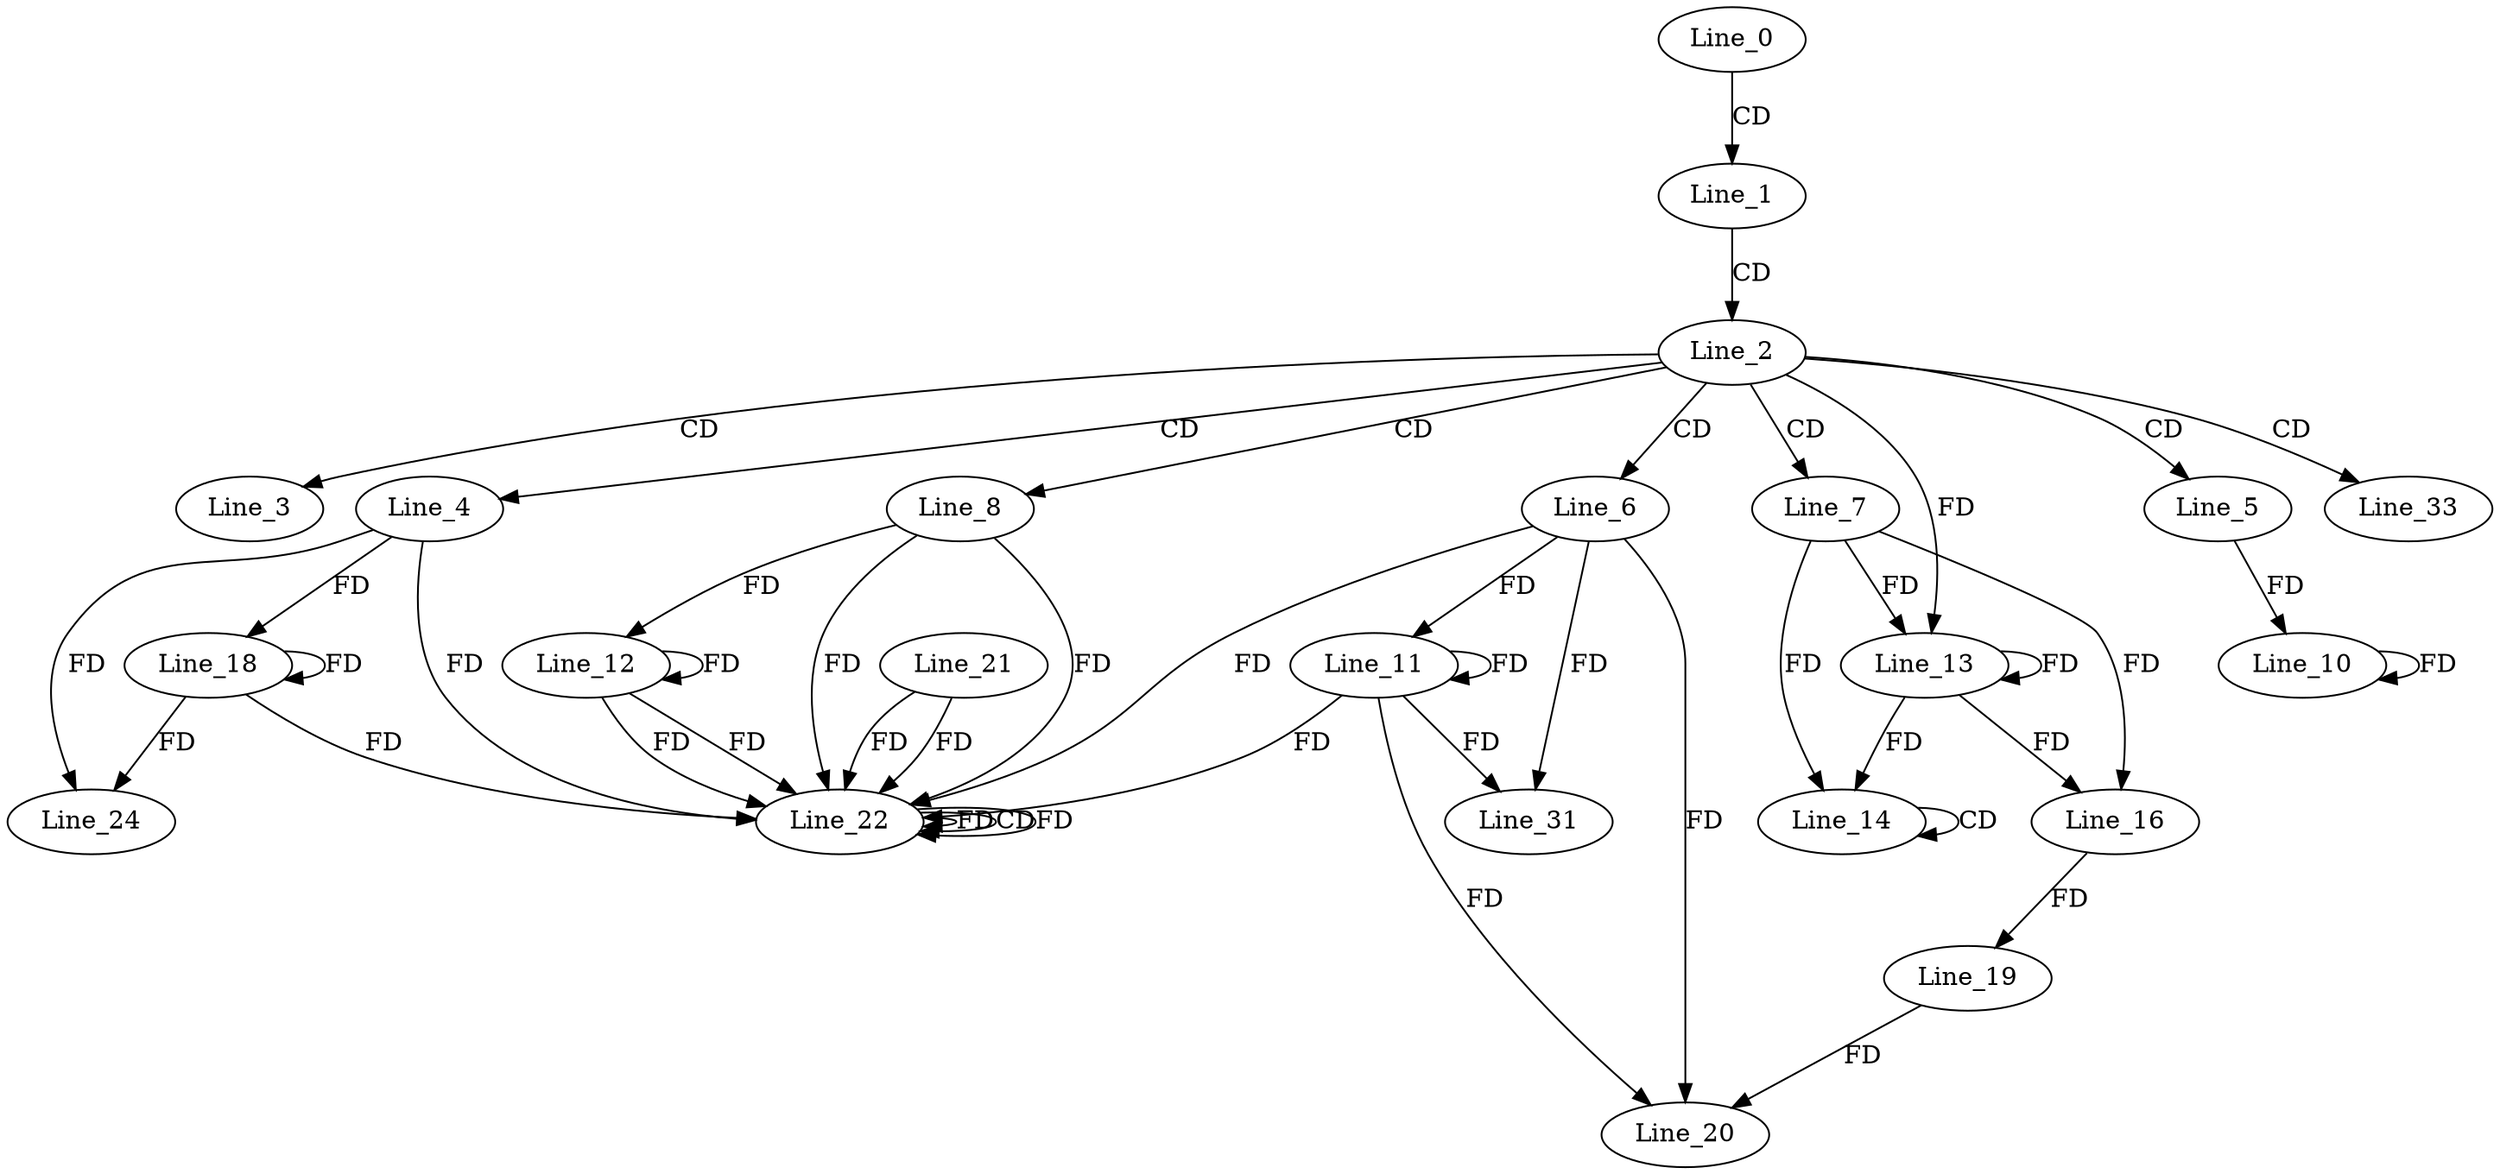 digraph G {
  Line_0;
  Line_1;
  Line_2;
  Line_3;
  Line_4;
  Line_5;
  Line_6;
  Line_7;
  Line_8;
  Line_10;
  Line_11;
  Line_12;
  Line_13;
  Line_13;
  Line_14;
  Line_14;
  Line_16;
  Line_18;
  Line_16;
  Line_19;
  Line_20;
  Line_19;
  Line_22;
  Line_21;
  Line_22;
  Line_22;
  Line_22;
  Line_24;
  Line_31;
  Line_33;
  Line_0 -> Line_1 [ label="CD" ];
  Line_1 -> Line_2 [ label="CD" ];
  Line_2 -> Line_3 [ label="CD" ];
  Line_2 -> Line_4 [ label="CD" ];
  Line_2 -> Line_5 [ label="CD" ];
  Line_2 -> Line_6 [ label="CD" ];
  Line_2 -> Line_7 [ label="CD" ];
  Line_2 -> Line_8 [ label="CD" ];
  Line_5 -> Line_10 [ label="FD" ];
  Line_10 -> Line_10 [ label="FD" ];
  Line_6 -> Line_11 [ label="FD" ];
  Line_11 -> Line_11 [ label="FD" ];
  Line_8 -> Line_12 [ label="FD" ];
  Line_12 -> Line_12 [ label="FD" ];
  Line_7 -> Line_13 [ label="FD" ];
  Line_13 -> Line_13 [ label="FD" ];
  Line_2 -> Line_13 [ label="FD" ];
  Line_14 -> Line_14 [ label="CD" ];
  Line_7 -> Line_14 [ label="FD" ];
  Line_13 -> Line_14 [ label="FD" ];
  Line_7 -> Line_16 [ label="FD" ];
  Line_13 -> Line_16 [ label="FD" ];
  Line_18 -> Line_18 [ label="FD" ];
  Line_4 -> Line_18 [ label="FD" ];
  Line_16 -> Line_19 [ label="FD" ];
  Line_6 -> Line_20 [ label="FD" ];
  Line_11 -> Line_20 [ label="FD" ];
  Line_19 -> Line_20 [ label="FD" ];
  Line_22 -> Line_22 [ label="FD" ];
  Line_21 -> Line_22 [ label="FD" ];
  Line_18 -> Line_22 [ label="FD" ];
  Line_4 -> Line_22 [ label="FD" ];
  Line_8 -> Line_22 [ label="FD" ];
  Line_12 -> Line_22 [ label="FD" ];
  Line_22 -> Line_22 [ label="CD" ];
  Line_6 -> Line_22 [ label="FD" ];
  Line_11 -> Line_22 [ label="FD" ];
  Line_8 -> Line_22 [ label="FD" ];
  Line_12 -> Line_22 [ label="FD" ];
  Line_22 -> Line_22 [ label="FD" ];
  Line_21 -> Line_22 [ label="FD" ];
  Line_18 -> Line_24 [ label="FD" ];
  Line_4 -> Line_24 [ label="FD" ];
  Line_6 -> Line_31 [ label="FD" ];
  Line_11 -> Line_31 [ label="FD" ];
  Line_2 -> Line_33 [ label="CD" ];
}
